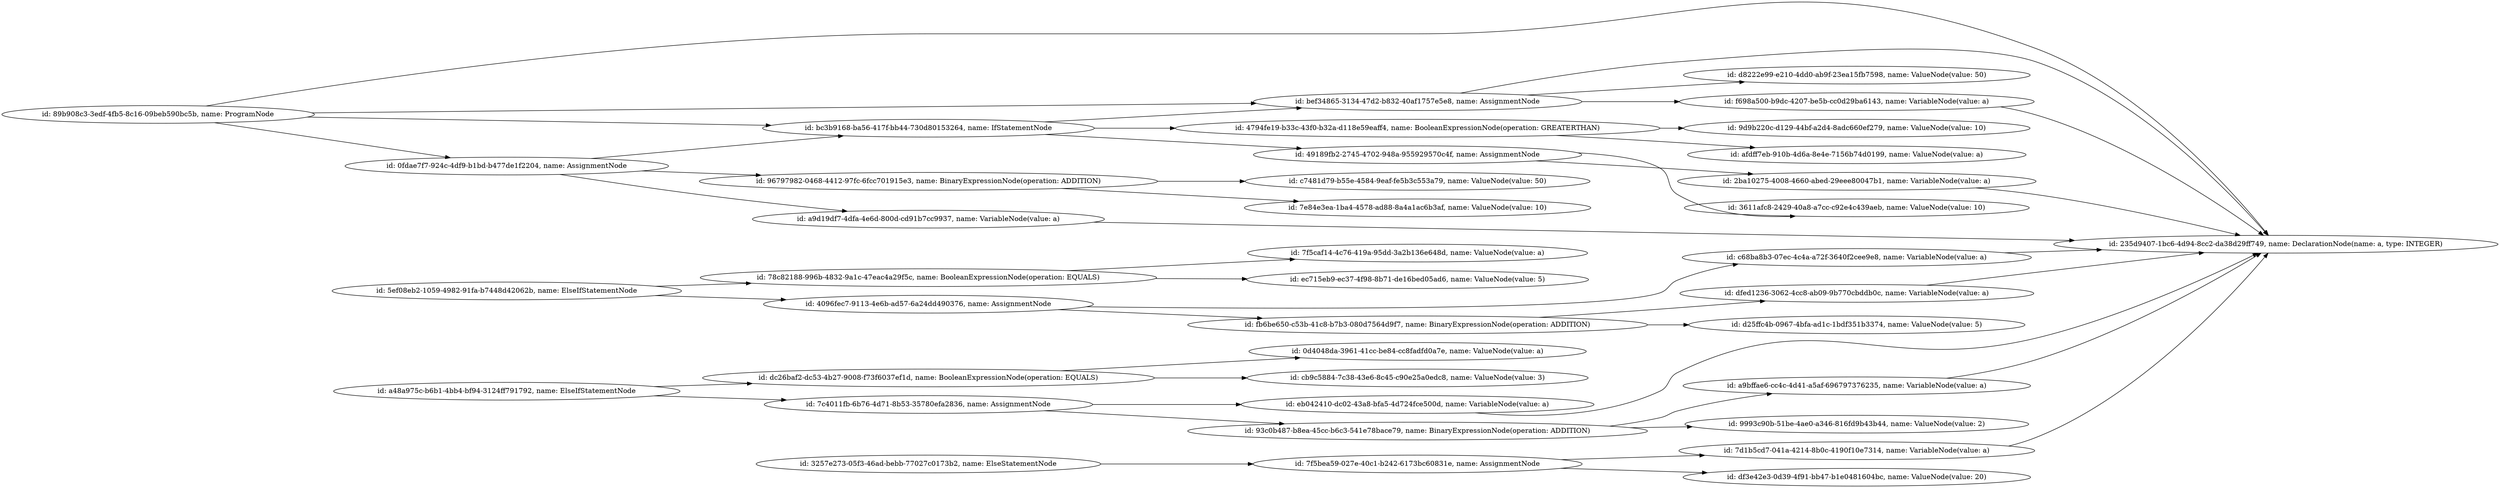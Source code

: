 digraph g {
	rankdir=LR
		"id: c68ba8b3-07ec-4c4a-a72f-3640f2cee9e8, name: VariableNode(value: a)" -> "id: 235d9407-1bc6-4d94-8cc2-da38d29ff749, name: DeclarationNode(name: a, type: INTEGER)"
		"id: 3257e273-05f3-46ad-bebb-77027c0173b2, name: ElseStatementNode" -> "id: 7f5bea59-027e-40c1-b242-6173bc60831e, name: AssignmentNode"
		"id: 89b908c3-3edf-4fb5-8c16-09beb590bc5b, name: ProgramNode" -> "id: bef34865-3134-47d2-b832-40af1757e5e8, name: AssignmentNode"
		"id: 89b908c3-3edf-4fb5-8c16-09beb590bc5b, name: ProgramNode" -> "id: bc3b9168-ba56-417f-bb44-730d80153264, name: IfStatementNode"
		"id: 89b908c3-3edf-4fb5-8c16-09beb590bc5b, name: ProgramNode" -> "id: 235d9407-1bc6-4d94-8cc2-da38d29ff749, name: DeclarationNode(name: a, type: INTEGER)"
		"id: 89b908c3-3edf-4fb5-8c16-09beb590bc5b, name: ProgramNode" -> "id: 0fdae7f7-924c-4df9-b1bd-b477de1f2204, name: AssignmentNode"
		"id: 78c82188-996b-4832-9a1c-47eac4a29f5c, name: BooleanExpressionNode(operation: EQUALS)" -> "id: 7f5caf14-4c76-419a-95dd-3a2b136e648d, name: ValueNode(value: a)"
		"id: 78c82188-996b-4832-9a1c-47eac4a29f5c, name: BooleanExpressionNode(operation: EQUALS)" -> "id: ec715eb9-ec37-4f98-8b71-de16bed05ad6, name: ValueNode(value: 5)"
		"id: bc3b9168-ba56-417f-bb44-730d80153264, name: IfStatementNode" -> "id: bef34865-3134-47d2-b832-40af1757e5e8, name: AssignmentNode"
		"id: bc3b9168-ba56-417f-bb44-730d80153264, name: IfStatementNode" -> "id: 4794fe19-b33c-43f0-b32a-d118e59eaff4, name: BooleanExpressionNode(operation: GREATERTHAN)"
		"id: bc3b9168-ba56-417f-bb44-730d80153264, name: IfStatementNode" -> "id: 49189fb2-2745-4702-948a-955929570c4f, name: AssignmentNode"
		"id: dfed1236-3062-4cc8-ab09-9b770cbddb0c, name: VariableNode(value: a)" -> "id: 235d9407-1bc6-4d94-8cc2-da38d29ff749, name: DeclarationNode(name: a, type: INTEGER)"
		"id: dc26baf2-dc53-4b27-9008-f73f6037ef1d, name: BooleanExpressionNode(operation: EQUALS)" -> "id: 0d4048da-3961-41cc-be84-cc8fadfd0a7e, name: ValueNode(value: a)"
		"id: dc26baf2-dc53-4b27-9008-f73f6037ef1d, name: BooleanExpressionNode(operation: EQUALS)" -> "id: cb9c5884-7c38-43e6-8c45-c90e25a0edc8, name: ValueNode(value: 3)"
		"id: 2ba10275-4008-4660-abed-29eee80047b1, name: VariableNode(value: a)" -> "id: 235d9407-1bc6-4d94-8cc2-da38d29ff749, name: DeclarationNode(name: a, type: INTEGER)"
		"id: 4794fe19-b33c-43f0-b32a-d118e59eaff4, name: BooleanExpressionNode(operation: GREATERTHAN)" -> "id: 9d9b220c-d129-44bf-a2d4-8adc660ef279, name: ValueNode(value: 10)"
		"id: 4794fe19-b33c-43f0-b32a-d118e59eaff4, name: BooleanExpressionNode(operation: GREATERTHAN)" -> "id: afdff7eb-910b-4d6a-8e4e-7156b74d0199, name: ValueNode(value: a)"
		"id: 5ef08eb2-1059-4982-91fa-b7448d42062b, name: ElseIfStatementNode" -> "id: 78c82188-996b-4832-9a1c-47eac4a29f5c, name: BooleanExpressionNode(operation: EQUALS)"
		"id: 5ef08eb2-1059-4982-91fa-b7448d42062b, name: ElseIfStatementNode" -> "id: 4096fec7-9113-4e6b-ad57-6a24dd490376, name: AssignmentNode"
		"id: 7c4011fb-6b76-4d71-8b53-35780efa2836, name: AssignmentNode" -> "id: eb042410-dc02-43a8-bfa5-4d724fce500d, name: VariableNode(value: a)"
		"id: 7c4011fb-6b76-4d71-8b53-35780efa2836, name: AssignmentNode" -> "id: 93c0b487-b8ea-45cc-b6c3-541e78bace79, name: BinaryExpressionNode(operation: ADDITION)"
		"id: bef34865-3134-47d2-b832-40af1757e5e8, name: AssignmentNode" -> "id: 235d9407-1bc6-4d94-8cc2-da38d29ff749, name: DeclarationNode(name: a, type: INTEGER)"
		"id: bef34865-3134-47d2-b832-40af1757e5e8, name: AssignmentNode" -> "id: d8222e99-e210-4dd0-ab9f-23ea15fb7598, name: ValueNode(value: 50)"
		"id: bef34865-3134-47d2-b832-40af1757e5e8, name: AssignmentNode" -> "id: f698a500-b9dc-4207-be5b-cc0d29ba6143, name: VariableNode(value: a)"
		"id: a48a975c-b6b1-4bb4-bf94-3124ff791792, name: ElseIfStatementNode" -> "id: dc26baf2-dc53-4b27-9008-f73f6037ef1d, name: BooleanExpressionNode(operation: EQUALS)"
		"id: a48a975c-b6b1-4bb4-bf94-3124ff791792, name: ElseIfStatementNode" -> "id: 7c4011fb-6b76-4d71-8b53-35780efa2836, name: AssignmentNode"
		"id: 7d1b5cd7-041a-4214-8b0c-4190f10e7314, name: VariableNode(value: a)" -> "id: 235d9407-1bc6-4d94-8cc2-da38d29ff749, name: DeclarationNode(name: a, type: INTEGER)"
		"id: 7f5bea59-027e-40c1-b242-6173bc60831e, name: AssignmentNode" -> "id: df3e42e3-0d39-4f91-bb47-b1e0481604bc, name: ValueNode(value: 20)"
		"id: 7f5bea59-027e-40c1-b242-6173bc60831e, name: AssignmentNode" -> "id: 7d1b5cd7-041a-4214-8b0c-4190f10e7314, name: VariableNode(value: a)"
		"id: a9bffae6-cc4c-4d41-a5af-696797376235, name: VariableNode(value: a)" -> "id: 235d9407-1bc6-4d94-8cc2-da38d29ff749, name: DeclarationNode(name: a, type: INTEGER)"
		"id: f698a500-b9dc-4207-be5b-cc0d29ba6143, name: VariableNode(value: a)" -> "id: 235d9407-1bc6-4d94-8cc2-da38d29ff749, name: DeclarationNode(name: a, type: INTEGER)"
		"id: 93c0b487-b8ea-45cc-b6c3-541e78bace79, name: BinaryExpressionNode(operation: ADDITION)" -> "id: 9993c90b-51be-4ae0-a346-816fd9b43b44, name: ValueNode(value: 2)"
		"id: 93c0b487-b8ea-45cc-b6c3-541e78bace79, name: BinaryExpressionNode(operation: ADDITION)" -> "id: a9bffae6-cc4c-4d41-a5af-696797376235, name: VariableNode(value: a)"
		"id: 0fdae7f7-924c-4df9-b1bd-b477de1f2204, name: AssignmentNode" -> "id: 96797982-0468-4412-97fc-6fcc701915e3, name: BinaryExpressionNode(operation: ADDITION)"
		"id: 0fdae7f7-924c-4df9-b1bd-b477de1f2204, name: AssignmentNode" -> "id: bc3b9168-ba56-417f-bb44-730d80153264, name: IfStatementNode"
		"id: 0fdae7f7-924c-4df9-b1bd-b477de1f2204, name: AssignmentNode" -> "id: a9d19df7-4dfa-4e6d-800d-cd91b7cc9937, name: VariableNode(value: a)"
		"id: fb6be650-c53b-41c8-b7b3-080d7564d9f7, name: BinaryExpressionNode(operation: ADDITION)" -> "id: d25ffc4b-0967-4bfa-ad1c-1bdf351b3374, name: ValueNode(value: 5)"
		"id: fb6be650-c53b-41c8-b7b3-080d7564d9f7, name: BinaryExpressionNode(operation: ADDITION)" -> "id: dfed1236-3062-4cc8-ab09-9b770cbddb0c, name: VariableNode(value: a)"
		"id: 96797982-0468-4412-97fc-6fcc701915e3, name: BinaryExpressionNode(operation: ADDITION)" -> "id: c7481d79-b55e-4584-9eaf-fe5b3c553a79, name: ValueNode(value: 50)"
		"id: 96797982-0468-4412-97fc-6fcc701915e3, name: BinaryExpressionNode(operation: ADDITION)" -> "id: 7e84e3ea-1ba4-4578-ad88-8a4a1ac6b3af, name: ValueNode(value: 10)"
		"id: 4096fec7-9113-4e6b-ad57-6a24dd490376, name: AssignmentNode" -> "id: fb6be650-c53b-41c8-b7b3-080d7564d9f7, name: BinaryExpressionNode(operation: ADDITION)"
		"id: 4096fec7-9113-4e6b-ad57-6a24dd490376, name: AssignmentNode" -> "id: c68ba8b3-07ec-4c4a-a72f-3640f2cee9e8, name: VariableNode(value: a)"
		"id: 49189fb2-2745-4702-948a-955929570c4f, name: AssignmentNode" -> "id: 2ba10275-4008-4660-abed-29eee80047b1, name: VariableNode(value: a)"
		"id: 49189fb2-2745-4702-948a-955929570c4f, name: AssignmentNode" -> "id: 3611afc8-2429-40a8-a7cc-c92e4c439aeb, name: ValueNode(value: 10)"
		"id: a9d19df7-4dfa-4e6d-800d-cd91b7cc9937, name: VariableNode(value: a)" -> "id: 235d9407-1bc6-4d94-8cc2-da38d29ff749, name: DeclarationNode(name: a, type: INTEGER)"
		"id: eb042410-dc02-43a8-bfa5-4d724fce500d, name: VariableNode(value: a)" -> "id: 235d9407-1bc6-4d94-8cc2-da38d29ff749, name: DeclarationNode(name: a, type: INTEGER)"
}